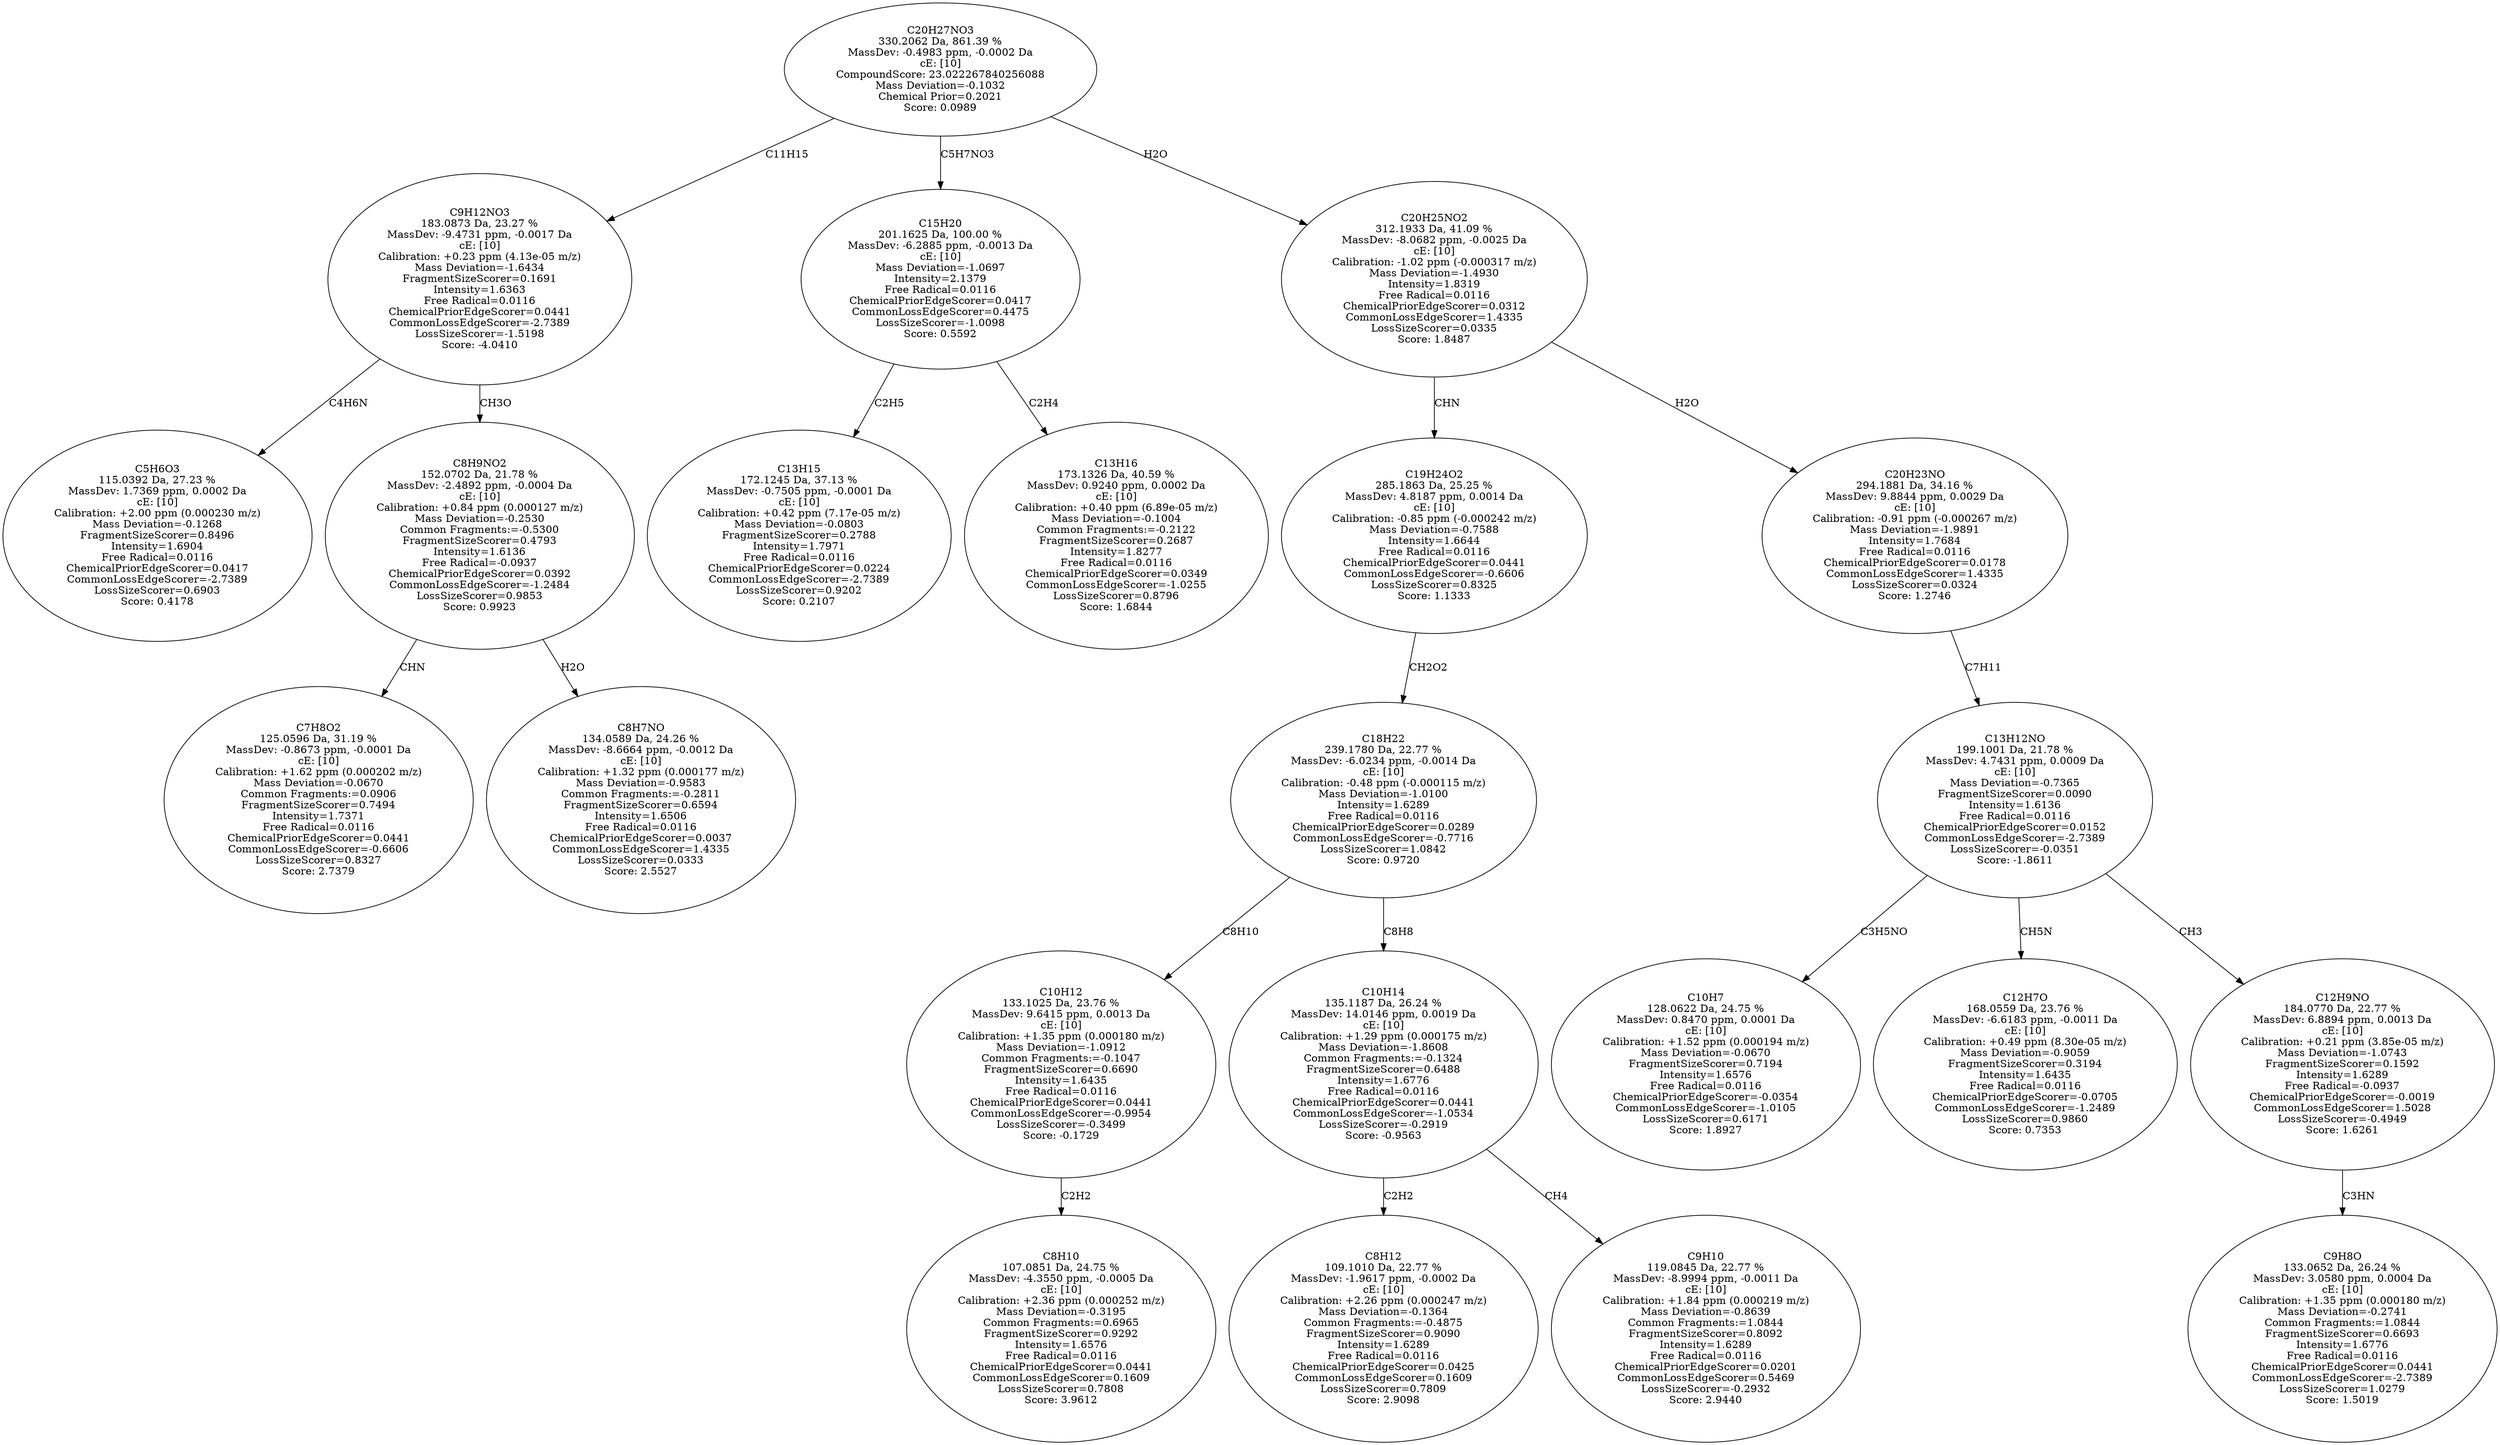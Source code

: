 strict digraph {
v1 [label="C5H6O3\n115.0392 Da, 27.23 %\nMassDev: 1.7369 ppm, 0.0002 Da\ncE: [10]\nCalibration: +2.00 ppm (0.000230 m/z)\nMass Deviation=-0.1268\nFragmentSizeScorer=0.8496\nIntensity=1.6904\nFree Radical=0.0116\nChemicalPriorEdgeScorer=0.0417\nCommonLossEdgeScorer=-2.7389\nLossSizeScorer=0.6903\nScore: 0.4178"];
v2 [label="C7H8O2\n125.0596 Da, 31.19 %\nMassDev: -0.8673 ppm, -0.0001 Da\ncE: [10]\nCalibration: +1.62 ppm (0.000202 m/z)\nMass Deviation=-0.0670\nCommon Fragments:=0.0906\nFragmentSizeScorer=0.7494\nIntensity=1.7371\nFree Radical=0.0116\nChemicalPriorEdgeScorer=0.0441\nCommonLossEdgeScorer=-0.6606\nLossSizeScorer=0.8327\nScore: 2.7379"];
v3 [label="C8H7NO\n134.0589 Da, 24.26 %\nMassDev: -8.6664 ppm, -0.0012 Da\ncE: [10]\nCalibration: +1.32 ppm (0.000177 m/z)\nMass Deviation=-0.9583\nCommon Fragments:=-0.2811\nFragmentSizeScorer=0.6594\nIntensity=1.6506\nFree Radical=0.0116\nChemicalPriorEdgeScorer=0.0037\nCommonLossEdgeScorer=1.4335\nLossSizeScorer=0.0333\nScore: 2.5527"];
v4 [label="C8H9NO2\n152.0702 Da, 21.78 %\nMassDev: -2.4892 ppm, -0.0004 Da\ncE: [10]\nCalibration: +0.84 ppm (0.000127 m/z)\nMass Deviation=-0.2530\nCommon Fragments:=-0.5300\nFragmentSizeScorer=0.4793\nIntensity=1.6136\nFree Radical=-0.0937\nChemicalPriorEdgeScorer=0.0392\nCommonLossEdgeScorer=-1.2484\nLossSizeScorer=0.9853\nScore: 0.9923"];
v5 [label="C9H12NO3\n183.0873 Da, 23.27 %\nMassDev: -9.4731 ppm, -0.0017 Da\ncE: [10]\nCalibration: +0.23 ppm (4.13e-05 m/z)\nMass Deviation=-1.6434\nFragmentSizeScorer=0.1691\nIntensity=1.6363\nFree Radical=0.0116\nChemicalPriorEdgeScorer=0.0441\nCommonLossEdgeScorer=-2.7389\nLossSizeScorer=-1.5198\nScore: -4.0410"];
v6 [label="C13H15\n172.1245 Da, 37.13 %\nMassDev: -0.7505 ppm, -0.0001 Da\ncE: [10]\nCalibration: +0.42 ppm (7.17e-05 m/z)\nMass Deviation=-0.0803\nFragmentSizeScorer=0.2788\nIntensity=1.7971\nFree Radical=0.0116\nChemicalPriorEdgeScorer=0.0224\nCommonLossEdgeScorer=-2.7389\nLossSizeScorer=0.9202\nScore: 0.2107"];
v7 [label="C13H16\n173.1326 Da, 40.59 %\nMassDev: 0.9240 ppm, 0.0002 Da\ncE: [10]\nCalibration: +0.40 ppm (6.89e-05 m/z)\nMass Deviation=-0.1004\nCommon Fragments:=-0.2122\nFragmentSizeScorer=0.2687\nIntensity=1.8277\nFree Radical=0.0116\nChemicalPriorEdgeScorer=0.0349\nCommonLossEdgeScorer=-1.0255\nLossSizeScorer=0.8796\nScore: 1.6844"];
v8 [label="C15H20\n201.1625 Da, 100.00 %\nMassDev: -6.2885 ppm, -0.0013 Da\ncE: [10]\nMass Deviation=-1.0697\nIntensity=2.1379\nFree Radical=0.0116\nChemicalPriorEdgeScorer=0.0417\nCommonLossEdgeScorer=0.4475\nLossSizeScorer=-1.0098\nScore: 0.5592"];
v9 [label="C8H10\n107.0851 Da, 24.75 %\nMassDev: -4.3550 ppm, -0.0005 Da\ncE: [10]\nCalibration: +2.36 ppm (0.000252 m/z)\nMass Deviation=-0.3195\nCommon Fragments:=0.6965\nFragmentSizeScorer=0.9292\nIntensity=1.6576\nFree Radical=0.0116\nChemicalPriorEdgeScorer=0.0441\nCommonLossEdgeScorer=0.1609\nLossSizeScorer=0.7808\nScore: 3.9612"];
v10 [label="C10H12\n133.1025 Da, 23.76 %\nMassDev: 9.6415 ppm, 0.0013 Da\ncE: [10]\nCalibration: +1.35 ppm (0.000180 m/z)\nMass Deviation=-1.0912\nCommon Fragments:=-0.1047\nFragmentSizeScorer=0.6690\nIntensity=1.6435\nFree Radical=0.0116\nChemicalPriorEdgeScorer=0.0441\nCommonLossEdgeScorer=-0.9954\nLossSizeScorer=-0.3499\nScore: -0.1729"];
v11 [label="C8H12\n109.1010 Da, 22.77 %\nMassDev: -1.9617 ppm, -0.0002 Da\ncE: [10]\nCalibration: +2.26 ppm (0.000247 m/z)\nMass Deviation=-0.1364\nCommon Fragments:=-0.4875\nFragmentSizeScorer=0.9090\nIntensity=1.6289\nFree Radical=0.0116\nChemicalPriorEdgeScorer=0.0425\nCommonLossEdgeScorer=0.1609\nLossSizeScorer=0.7809\nScore: 2.9098"];
v12 [label="C9H10\n119.0845 Da, 22.77 %\nMassDev: -8.9994 ppm, -0.0011 Da\ncE: [10]\nCalibration: +1.84 ppm (0.000219 m/z)\nMass Deviation=-0.8639\nCommon Fragments:=1.0844\nFragmentSizeScorer=0.8092\nIntensity=1.6289\nFree Radical=0.0116\nChemicalPriorEdgeScorer=0.0201\nCommonLossEdgeScorer=0.5469\nLossSizeScorer=-0.2932\nScore: 2.9440"];
v13 [label="C10H14\n135.1187 Da, 26.24 %\nMassDev: 14.0146 ppm, 0.0019 Da\ncE: [10]\nCalibration: +1.29 ppm (0.000175 m/z)\nMass Deviation=-1.8608\nCommon Fragments:=-0.1324\nFragmentSizeScorer=0.6488\nIntensity=1.6776\nFree Radical=0.0116\nChemicalPriorEdgeScorer=0.0441\nCommonLossEdgeScorer=-1.0534\nLossSizeScorer=-0.2919\nScore: -0.9563"];
v14 [label="C18H22\n239.1780 Da, 22.77 %\nMassDev: -6.0234 ppm, -0.0014 Da\ncE: [10]\nCalibration: -0.48 ppm (-0.000115 m/z)\nMass Deviation=-1.0100\nIntensity=1.6289\nFree Radical=0.0116\nChemicalPriorEdgeScorer=0.0289\nCommonLossEdgeScorer=-0.7716\nLossSizeScorer=1.0842\nScore: 0.9720"];
v15 [label="C19H24O2\n285.1863 Da, 25.25 %\nMassDev: 4.8187 ppm, 0.0014 Da\ncE: [10]\nCalibration: -0.85 ppm (-0.000242 m/z)\nMass Deviation=-0.7588\nIntensity=1.6644\nFree Radical=0.0116\nChemicalPriorEdgeScorer=0.0441\nCommonLossEdgeScorer=-0.6606\nLossSizeScorer=0.8325\nScore: 1.1333"];
v16 [label="C10H7\n128.0622 Da, 24.75 %\nMassDev: 0.8470 ppm, 0.0001 Da\ncE: [10]\nCalibration: +1.52 ppm (0.000194 m/z)\nMass Deviation=-0.0670\nFragmentSizeScorer=0.7194\nIntensity=1.6576\nFree Radical=0.0116\nChemicalPriorEdgeScorer=-0.0354\nCommonLossEdgeScorer=-1.0105\nLossSizeScorer=0.6171\nScore: 1.8927"];
v17 [label="C12H7O\n168.0559 Da, 23.76 %\nMassDev: -6.6183 ppm, -0.0011 Da\ncE: [10]\nCalibration: +0.49 ppm (8.30e-05 m/z)\nMass Deviation=-0.9059\nFragmentSizeScorer=0.3194\nIntensity=1.6435\nFree Radical=0.0116\nChemicalPriorEdgeScorer=-0.0705\nCommonLossEdgeScorer=-1.2489\nLossSizeScorer=0.9860\nScore: 0.7353"];
v18 [label="C9H8O\n133.0652 Da, 26.24 %\nMassDev: 3.0580 ppm, 0.0004 Da\ncE: [10]\nCalibration: +1.35 ppm (0.000180 m/z)\nMass Deviation=-0.2741\nCommon Fragments:=1.0844\nFragmentSizeScorer=0.6693\nIntensity=1.6776\nFree Radical=0.0116\nChemicalPriorEdgeScorer=0.0441\nCommonLossEdgeScorer=-2.7389\nLossSizeScorer=1.0279\nScore: 1.5019"];
v19 [label="C12H9NO\n184.0770 Da, 22.77 %\nMassDev: 6.8894 ppm, 0.0013 Da\ncE: [10]\nCalibration: +0.21 ppm (3.85e-05 m/z)\nMass Deviation=-1.0743\nFragmentSizeScorer=0.1592\nIntensity=1.6289\nFree Radical=-0.0937\nChemicalPriorEdgeScorer=-0.0019\nCommonLossEdgeScorer=1.5028\nLossSizeScorer=-0.4949\nScore: 1.6261"];
v20 [label="C13H12NO\n199.1001 Da, 21.78 %\nMassDev: 4.7431 ppm, 0.0009 Da\ncE: [10]\nMass Deviation=-0.7365\nFragmentSizeScorer=0.0090\nIntensity=1.6136\nFree Radical=0.0116\nChemicalPriorEdgeScorer=0.0152\nCommonLossEdgeScorer=-2.7389\nLossSizeScorer=-0.0351\nScore: -1.8611"];
v21 [label="C20H23NO\n294.1881 Da, 34.16 %\nMassDev: 9.8844 ppm, 0.0029 Da\ncE: [10]\nCalibration: -0.91 ppm (-0.000267 m/z)\nMass Deviation=-1.9891\nIntensity=1.7684\nFree Radical=0.0116\nChemicalPriorEdgeScorer=0.0178\nCommonLossEdgeScorer=1.4335\nLossSizeScorer=0.0324\nScore: 1.2746"];
v22 [label="C20H25NO2\n312.1933 Da, 41.09 %\nMassDev: -8.0682 ppm, -0.0025 Da\ncE: [10]\nCalibration: -1.02 ppm (-0.000317 m/z)\nMass Deviation=-1.4930\nIntensity=1.8319\nFree Radical=0.0116\nChemicalPriorEdgeScorer=0.0312\nCommonLossEdgeScorer=1.4335\nLossSizeScorer=0.0335\nScore: 1.8487"];
v23 [label="C20H27NO3\n330.2062 Da, 861.39 %\nMassDev: -0.4983 ppm, -0.0002 Da\ncE: [10]\nCompoundScore: 23.022267840256088\nMass Deviation=-0.1032\nChemical Prior=0.2021\nScore: 0.0989"];
v5 -> v1 [label="C4H6N"];
v4 -> v2 [label="CHN"];
v4 -> v3 [label="H2O"];
v5 -> v4 [label="CH3O"];
v23 -> v5 [label="C11H15"];
v8 -> v6 [label="C2H5"];
v8 -> v7 [label="C2H4"];
v23 -> v8 [label="C5H7NO3"];
v10 -> v9 [label="C2H2"];
v14 -> v10 [label="C8H10"];
v13 -> v11 [label="C2H2"];
v13 -> v12 [label="CH4"];
v14 -> v13 [label="C8H8"];
v15 -> v14 [label="CH2O2"];
v22 -> v15 [label="CHN"];
v20 -> v16 [label="C3H5NO"];
v20 -> v17 [label="CH5N"];
v19 -> v18 [label="C3HN"];
v20 -> v19 [label="CH3"];
v21 -> v20 [label="C7H11"];
v22 -> v21 [label="H2O"];
v23 -> v22 [label="H2O"];
}